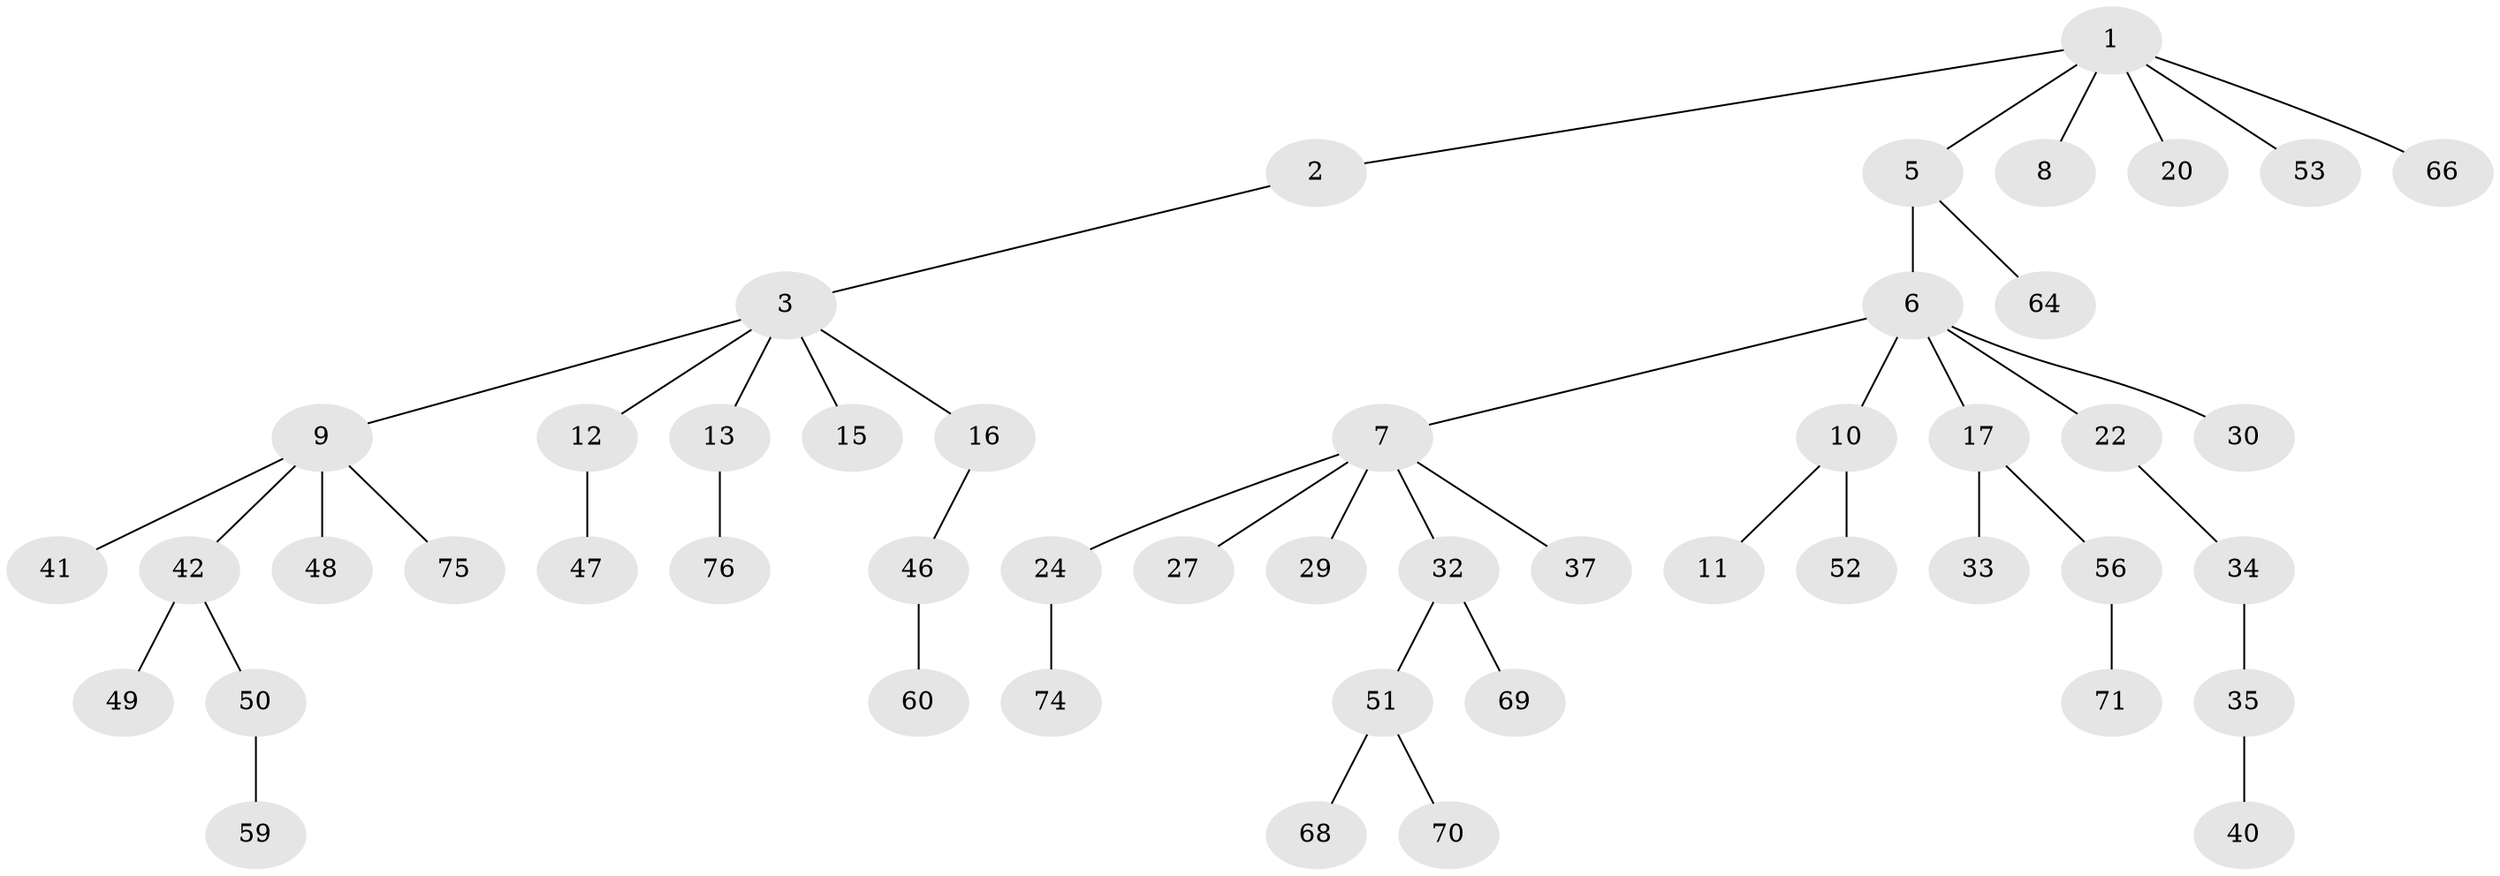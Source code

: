 // Generated by graph-tools (version 1.1) at 2025/52/02/27/25 19:52:11]
// undirected, 49 vertices, 48 edges
graph export_dot {
graph [start="1"]
  node [color=gray90,style=filled];
  1 [super="+4"];
  2 [super="+45"];
  3 [super="+67"];
  5 [super="+57"];
  6 [super="+18"];
  7 [super="+14"];
  8 [super="+38"];
  9 [super="+31"];
  10 [super="+26"];
  11;
  12 [super="+21"];
  13 [super="+73"];
  15;
  16 [super="+19"];
  17 [super="+23"];
  20 [super="+28"];
  22 [super="+43"];
  24 [super="+25"];
  27;
  29 [super="+62"];
  30;
  32 [super="+36"];
  33 [super="+44"];
  34 [super="+77"];
  35 [super="+39"];
  37;
  40;
  41;
  42;
  46 [super="+54"];
  47 [super="+61"];
  48;
  49 [super="+72"];
  50 [super="+65"];
  51 [super="+55"];
  52 [super="+63"];
  53 [super="+58"];
  56;
  59;
  60;
  64;
  66;
  68;
  69;
  70;
  71;
  74;
  75;
  76;
  1 -- 2;
  1 -- 5;
  1 -- 66;
  1 -- 8;
  1 -- 20;
  1 -- 53;
  2 -- 3;
  3 -- 9;
  3 -- 12;
  3 -- 13;
  3 -- 15;
  3 -- 16;
  5 -- 6;
  5 -- 64;
  6 -- 7;
  6 -- 10;
  6 -- 17;
  6 -- 22;
  6 -- 30;
  7 -- 24;
  7 -- 32;
  7 -- 37;
  7 -- 27;
  7 -- 29;
  9 -- 42;
  9 -- 48;
  9 -- 75;
  9 -- 41;
  10 -- 11;
  10 -- 52;
  12 -- 47;
  13 -- 76;
  16 -- 46;
  17 -- 33;
  17 -- 56;
  22 -- 34;
  24 -- 74;
  32 -- 51;
  32 -- 69;
  34 -- 35;
  35 -- 40;
  42 -- 49;
  42 -- 50;
  46 -- 60;
  50 -- 59;
  51 -- 70;
  51 -- 68;
  56 -- 71;
}
